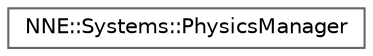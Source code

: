 digraph "Graphical Class Hierarchy"
{
 // LATEX_PDF_SIZE
  bgcolor="transparent";
  edge [fontname=Helvetica,fontsize=10,labelfontname=Helvetica,labelfontsize=10];
  node [fontname=Helvetica,fontsize=10,shape=box,height=0.2,width=0.4];
  rankdir="LR";
  Node0 [id="Node000000",label="NNE::Systems::PhysicsManager",height=0.2,width=0.4,color="grey40", fillcolor="white", style="filled",URL="$class_n_n_e_1_1_systems_1_1_physics_manager.html",tooltip=" "];
}
